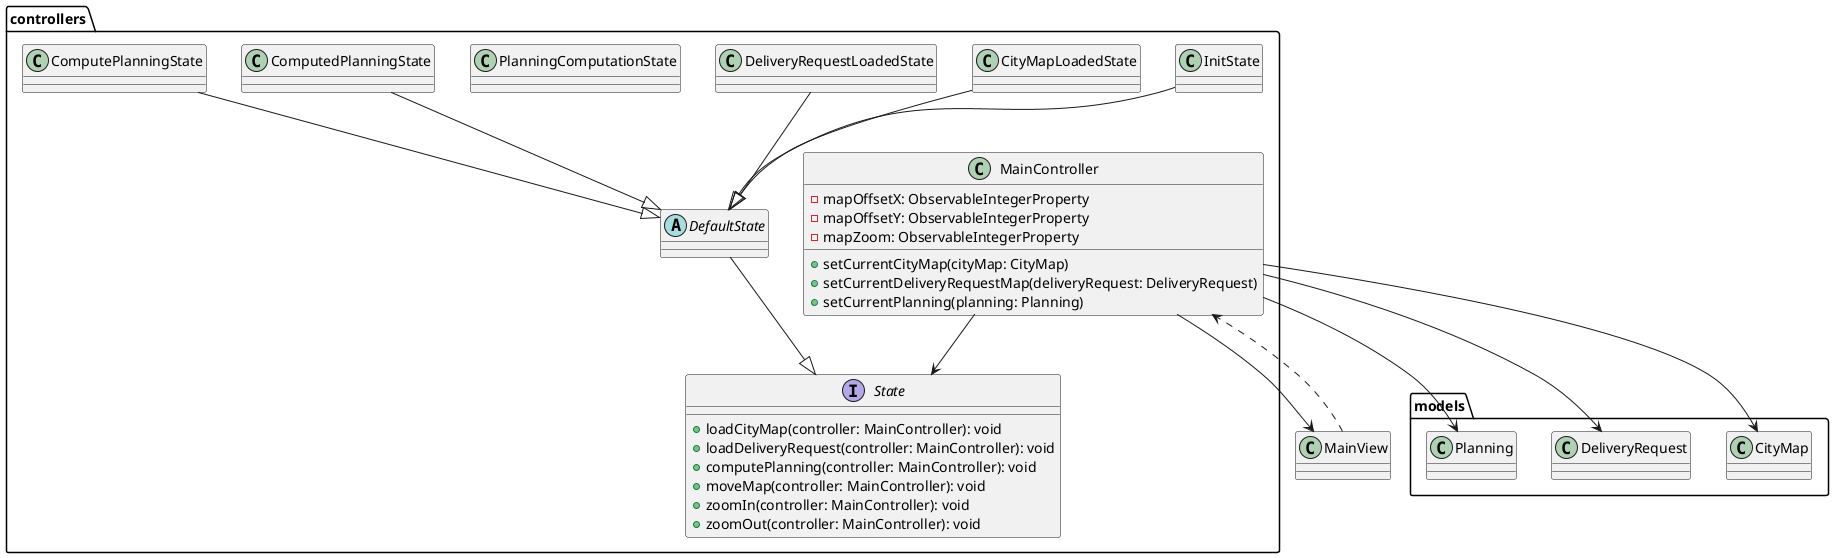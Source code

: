 @startuml

package "models" {
    class CityMap {

    }
    class DeliveryRequest {

    }
    class Planning {

    }
}

package "controllers" {
    class MainController {
'        -currentCityMap: ObservableObjectProperty<CityMap>
'        -currentDeliveryGraph: ObservableObjectProperty<DeliveryGraph>
'        -currentPlanning: ObservableObjectProperty<Planning>
        -mapOffsetX: ObservableIntegerProperty
        -mapOffsetY: ObservableIntegerProperty
        -mapZoom: ObservableIntegerProperty
        +setCurrentCityMap(cityMap: CityMap)
        +setCurrentDeliveryRequestMap(deliveryRequest: DeliveryRequest)
        +setCurrentPlanning(planning: Planning)
    }

    interface State {
        +loadCityMap(controller: MainController): void
        +loadDeliveryRequest(controller: MainController): void
        +computePlanning(controller: MainController): void
        +moveMap(controller: MainController): void
        +zoomIn(controller: MainController): void
        +zoomOut(controller: MainController): void
    }

    abstract DefaultState {

    }

    class InitState {

    }

    class CityMapLoadedState {

    }

    class DeliveryRequestLoadedState {

    }

    class PlanningComputationState {

    }

    class ComputedPlanningState {

    }

    DefaultState --|> State
    InitState --|> DefaultState
    CityMapLoadedState --|> DefaultState
    DeliveryRequestLoadedState --|> DefaultState
    ComputePlanningState --|> DefaultState
    ComputedPlanningState --|> DefaultState

    MainController --> State
}



MainController --> CityMap
MainController --> Planning
MainController --> DeliveryRequest
MainController --> MainView
MainView ..> MainController



@enduml
